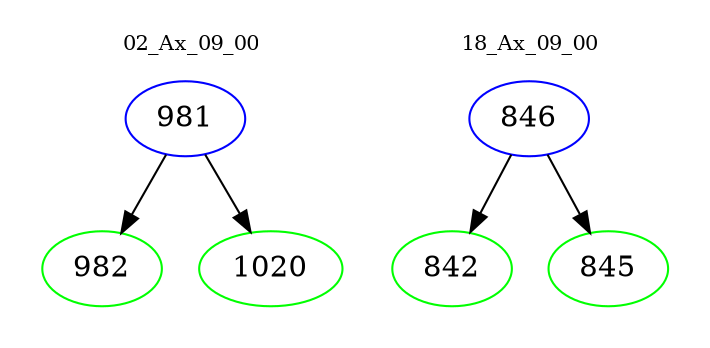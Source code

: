 digraph{
subgraph cluster_0 {
color = white
label = "02_Ax_09_00";
fontsize=10;
T0_981 [label="981", color="blue"]
T0_981 -> T0_982 [color="black"]
T0_982 [label="982", color="green"]
T0_981 -> T0_1020 [color="black"]
T0_1020 [label="1020", color="green"]
}
subgraph cluster_1 {
color = white
label = "18_Ax_09_00";
fontsize=10;
T1_846 [label="846", color="blue"]
T1_846 -> T1_842 [color="black"]
T1_842 [label="842", color="green"]
T1_846 -> T1_845 [color="black"]
T1_845 [label="845", color="green"]
}
}
